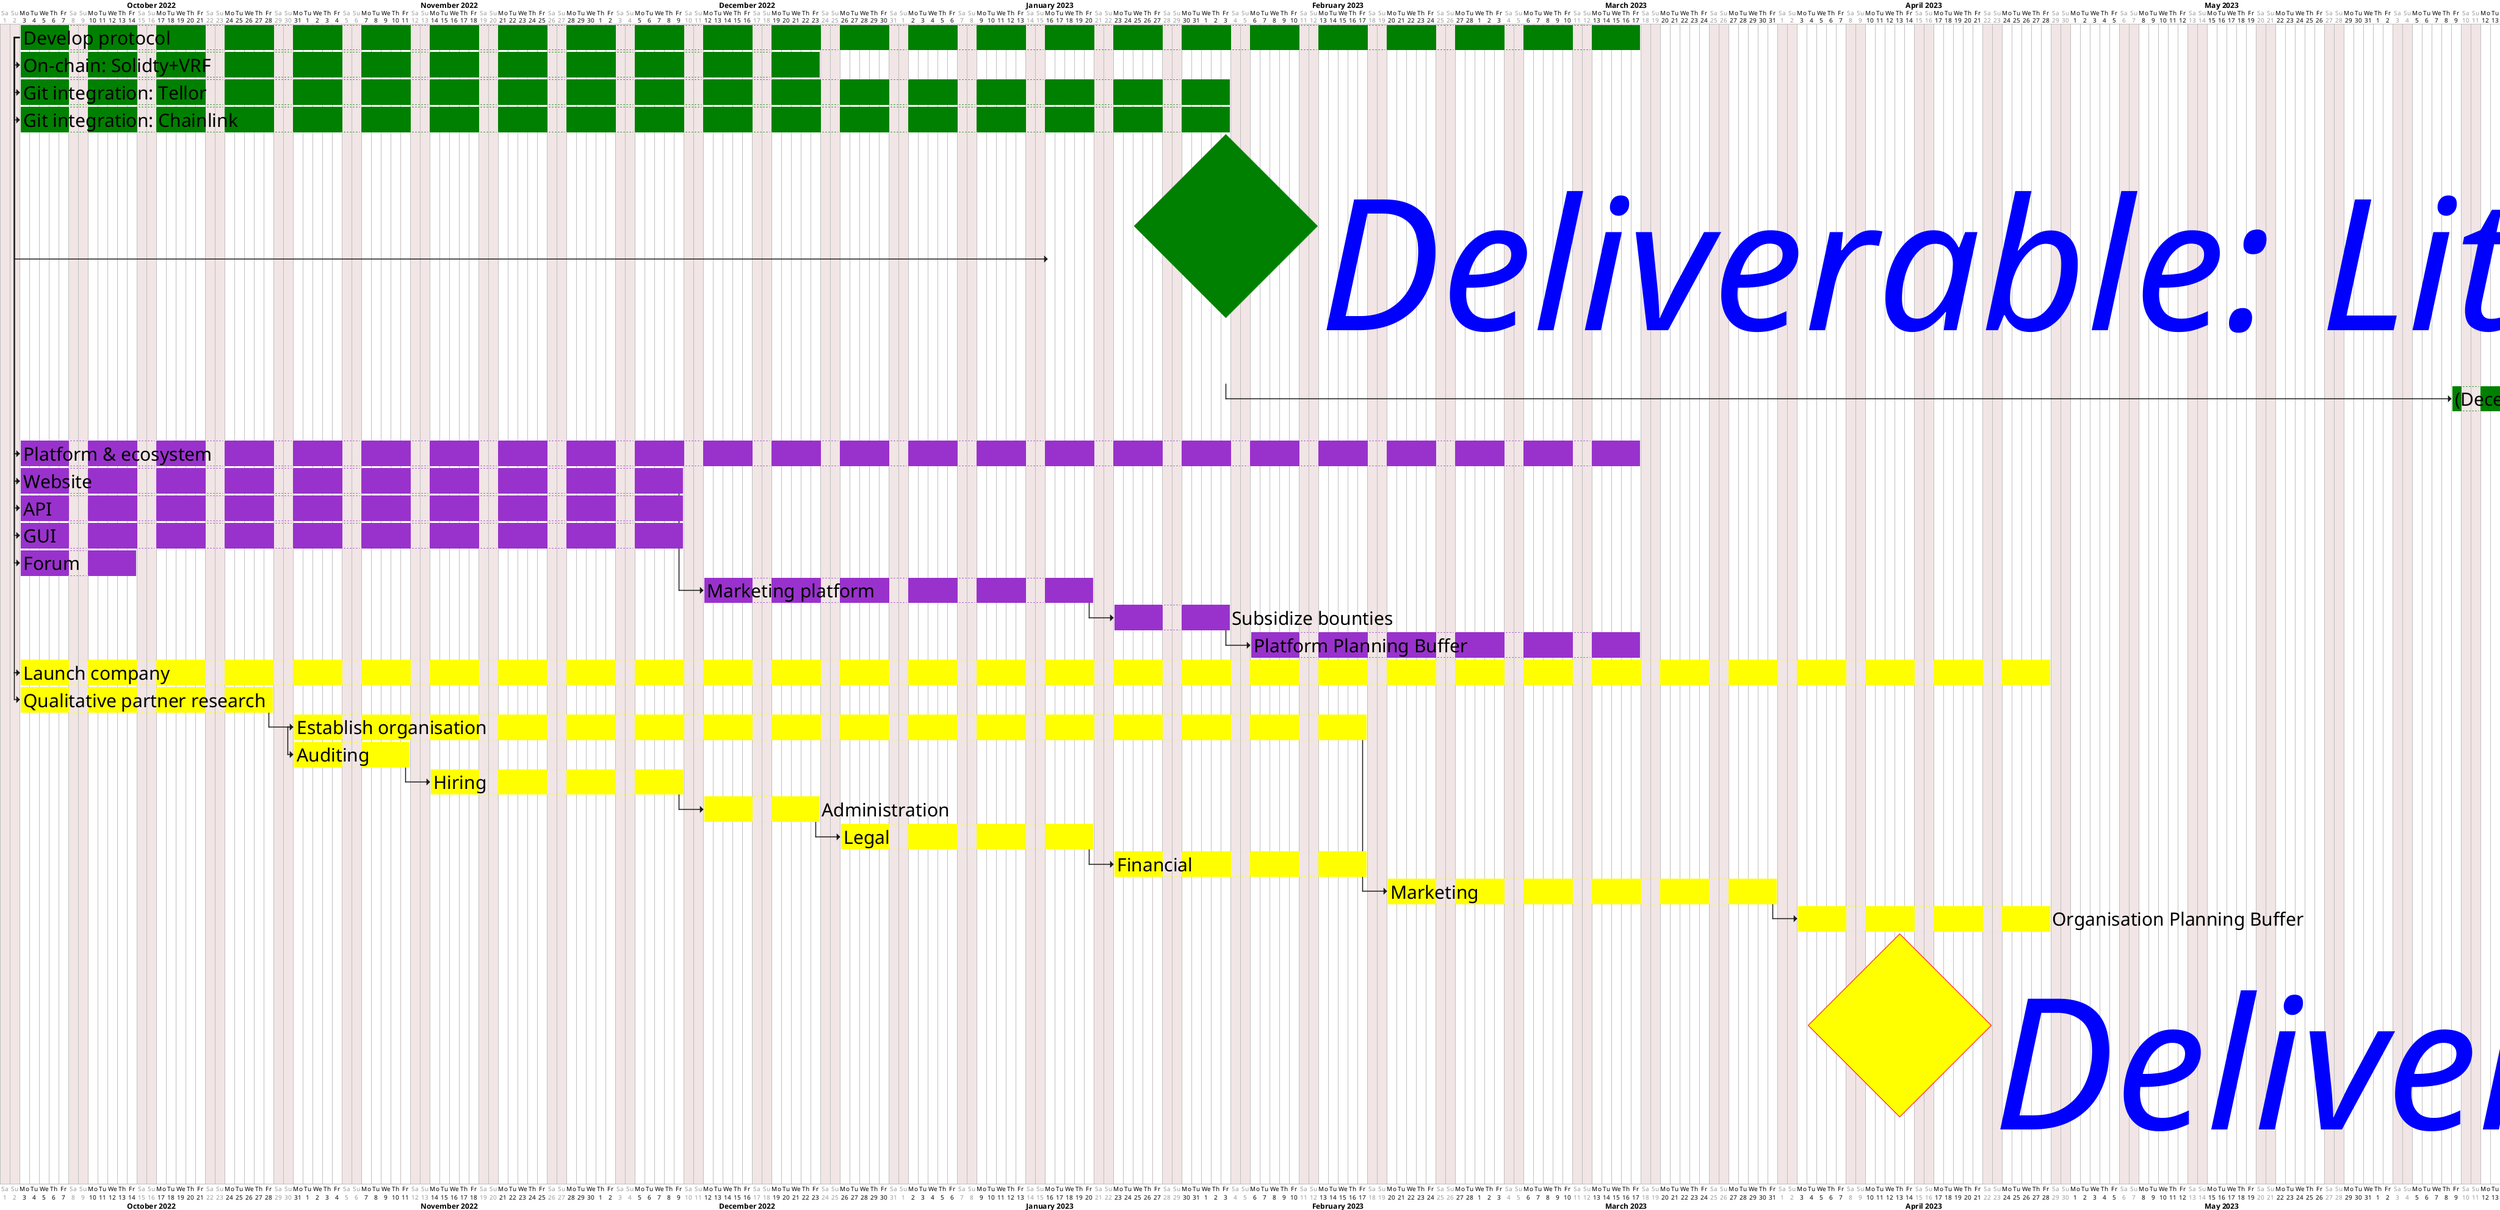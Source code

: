 @startgantt
project starts the 2022/10-01
saturday are closed
sunday are closed
skinparam classFontSize 100

<style>
ganttDiagram {
    milestone {
        FontColor blue
        FontSize 300
        FontStyle italic
        BackGroundColor yellow
        LineColor red
    }
}
</style>




[<size:30>Develop protocol] as [0] lasts 120 days
[<size:30>On-chain: Solidty+VRF] as [0_0] lasts 60 days
[<size:30>Git integration: Tellor] as [0_1] lasts 90 days
[<size:30>Git integration: Chainlink] as [0_2] lasts 90 days
[<size:300>Deliverable: Literature Study - 0.3] as [0_3] happens at [0_2]'s end
[<size:30>Alternative Chains] as [0_3] lasts 90 days
[<size:30>(Decentralised) Continuous integration] as [0_2_0] lasts 30 days
[<size:30>Security & Robustness] as [0_2_1] lasts 60 days

[<size:30>Platform & ecosystem] as [1] lasts 120 days
[<size:30>Website] as [1_0] lasts 50 days
[<size:30>API] as [1_0_0] lasts 50 days
[<size:30>GUI] as [1_0_1] lasts 50 days
[<size:30>Forum] as [1_0_2] lasts 10 days
[<size:30>Marketing platform] as [1_1] lasts 30 days
[<size:30>Subsidize bounties] as [1_2] lasts 10 days
[<size:30>Platform Planning Buffer] as [1_3] lasts 30 days
[<size:30>Launch company] as [2] lasts 150 days
[<size:30>Qualitative partner research] as [2_0] lasts 20 days
[<size:30>Establish organisation] as [2_1] lasts 80 days
[<size:30>Auditing] as [2_1_0] lasts 10 days
[<size:30>Hiring] as [2_1_1] lasts 20 days
[<size:30>Administration] as [2_1_2] lasts 10 days
[<size:30>Legal] as [2_1_3] lasts 20 days
[<size:30>Financial] as [2_1_4] lasts 20 days
[<size:30>Marketing] as [2_2] lasts 30 days
[<size:30>Organisation Planning Buffer ] as [2_3] lasts 20 days



[0_0] starts at [0]'s start
[0_1] starts at [0]'s start
[0_2] starts at [0]'s start
[0_3] starts at [0]'s start
[0_2_0] starts at [0_3]'s end
[0_2_1] starts at [0_2_0]'s end
[1] starts at [0]'s start

[1_0] starts at [1]'s start
[1_1] starts at [1_0]'s end
[1_2] starts at [1_1]'s end
[1_3] starts at [1_2]'s end
[1_0_0] starts at [1_0]'s start
[1_0_1] starts at [0]'s start
[1_0_2] starts at [0]'s start
[2] starts at [0]'s start

[2_0] starts at [2]'s start
[2_1] starts at [2_0]'s end
[2_2] starts at [2_1]'s end
[2_3] starts at [2_2]'s end
[2_1_0] starts at [2_1]'s start
[2_1_1] starts at [2_1_0]'s end
[2_1_2] starts at [2_1_1]'s end
[2_1_3] starts at [2_1_2]'s end
[2_1_4] starts at [2_1_3]'s end

[0]  is colored in Green
[0_0]  is colored in Green
[0_1]  is colored in Green
[0_2]  is colored in Green
[0_3]  is colored in Green
[0_2_0]  is colored in Green
[0_2_1]  is colored in Green


[1]  is colored in DarkOrchid
[1_0]  is colored in DarkOrchid
[1_0_0]  is colored in DarkOrchid
[1_0_1]  is colored in DarkOrchid
[1_0_2]  is colored in DarkOrchid
[1_1]  is colored in DarkOrchid
[1_2]  is colored in DarkOrchid
[1_3]  is colored in DarkOrchid


[2]  is colored in Yellow
[2_0]  is colored in Yellow
[2_1]  is colored in Yellow
[2_1_0]  is colored in Yellow
[2_1_1]  is colored in Yellow
[2_1_2]  is colored in Yellow
[2_1_3]  is colored in Yellow
[2_1_4]  is colored in Yellow
[2_2]  is colored in Yellow
[2_3]  is colored in Yellow


'[Develop protocol]  takes: 120[days] equating to:960[hours] and costs:0 per hour, yielding activity costs:0 Euros.
'[On-chain: Solidty+VRF]  takes: 60[days] equating to:480[hours] and costs:76 per hour, yielding activity costs:36480 Euros.
'[Git integration: Tellor]  takes: 90[days] equating to:720[hours] and costs:76 per hour, yielding activity costs:54720 Euros.
'[Git integration: Chainlink]  takes: 90[days] equating to:720[hours] and costs:76 per hour, yielding activity costs:54720 Euros.
'[Alternative Chains]  takes: 90[days] equating to:720[hours] and costs:76 per hour, yielding activity costs:54720 Euros.
'[(Decentralised) Continuous integration]  takes: 30[days] equating to:240[hours] and costs:76 per hour, yielding activity costs:18240 Euros.
'[Security & Robustness]  takes: 60[days] equating to:480[hours] and costs:76 per hour, yielding activity costs:36480 Euros.


'[Platform & ecosystem]  takes: 120[days] equating to:960[hours] and costs:41 per hour, yielding activity costs:39360 Euros.
'[Website]  takes: 50[days] equating to:400[hours] and costs:41 per hour, yielding activity costs:16400 Euros.
'[API]  takes: 50[days] equating to:400[hours] and costs:41 per hour, yielding activity costs:16400 Euros.
'[GUI]  takes: 50[days] equating to:400[hours] and costs:41 per hour, yielding activity costs:16400 Euros.
'[Forum]  takes: 10[days] equating to:80[hours] and costs:41 per hour, yielding activity costs:3280 Euros.
'[Marketing platform]  takes: 30[days] equating to:240[hours] and costs:41 per hour, yielding activity costs:9840 Euros.
'[Subsidize bounties]  takes: 10[days] equating to:80[hours] and costs:41 per hour, yielding activity costs:3280 Euros.
'[Platform Planning Buffer]  takes: 30[days] equating to:240[hours] and costs:41 per hour, yielding activity costs:9840 Euros.


'[Launch company]  takes: 150[days] equating to:1200[hours] and costs:36 per hour, yielding activity costs:43200 Euros.
'[Qualitative partner research]  takes: 20[days] equating to:160[hours] and costs:36 per hour, yielding activity costs:5760 Euros.
'[Establish organisation]  takes: 80[days] equating to:640[hours] and costs:36 per hour, yielding activity costs:23040 Euros.
'[Auditing]  takes: 10[days] equating to:80[hours] and costs:36 per hour, yielding activity costs:2880 Euros.
'[Hiring]  takes: 20[days] equating to:160[hours] and costs:36 per hour, yielding activity costs:5760 Euros.
'[Administration]  takes: 10[days] equating to:80[hours] and costs:36 per hour, yielding activity costs:2880 Euros.
'[Legal]  takes: 20[days] equating to:160[hours] and costs:36 per hour, yielding activity costs:5760 Euros.
'[Financial]  takes: 20[days] equating to:160[hours] and costs:36 per hour, yielding activity costs:5760 Euros.
'[Marketing]  takes: 30[days] equating to:240[hours] and costs:36 per hour, yielding activity costs:8640 Euros.
'[Organisation Planning Buffer ]  takes: 20[days] equating to:160[hours] and costs:36 per hour, yielding activity costs:5760 Euros.

[<size:300>Deliverable: SOMETHING - something] as [something] happens at 2023-04-13

@endgantt
